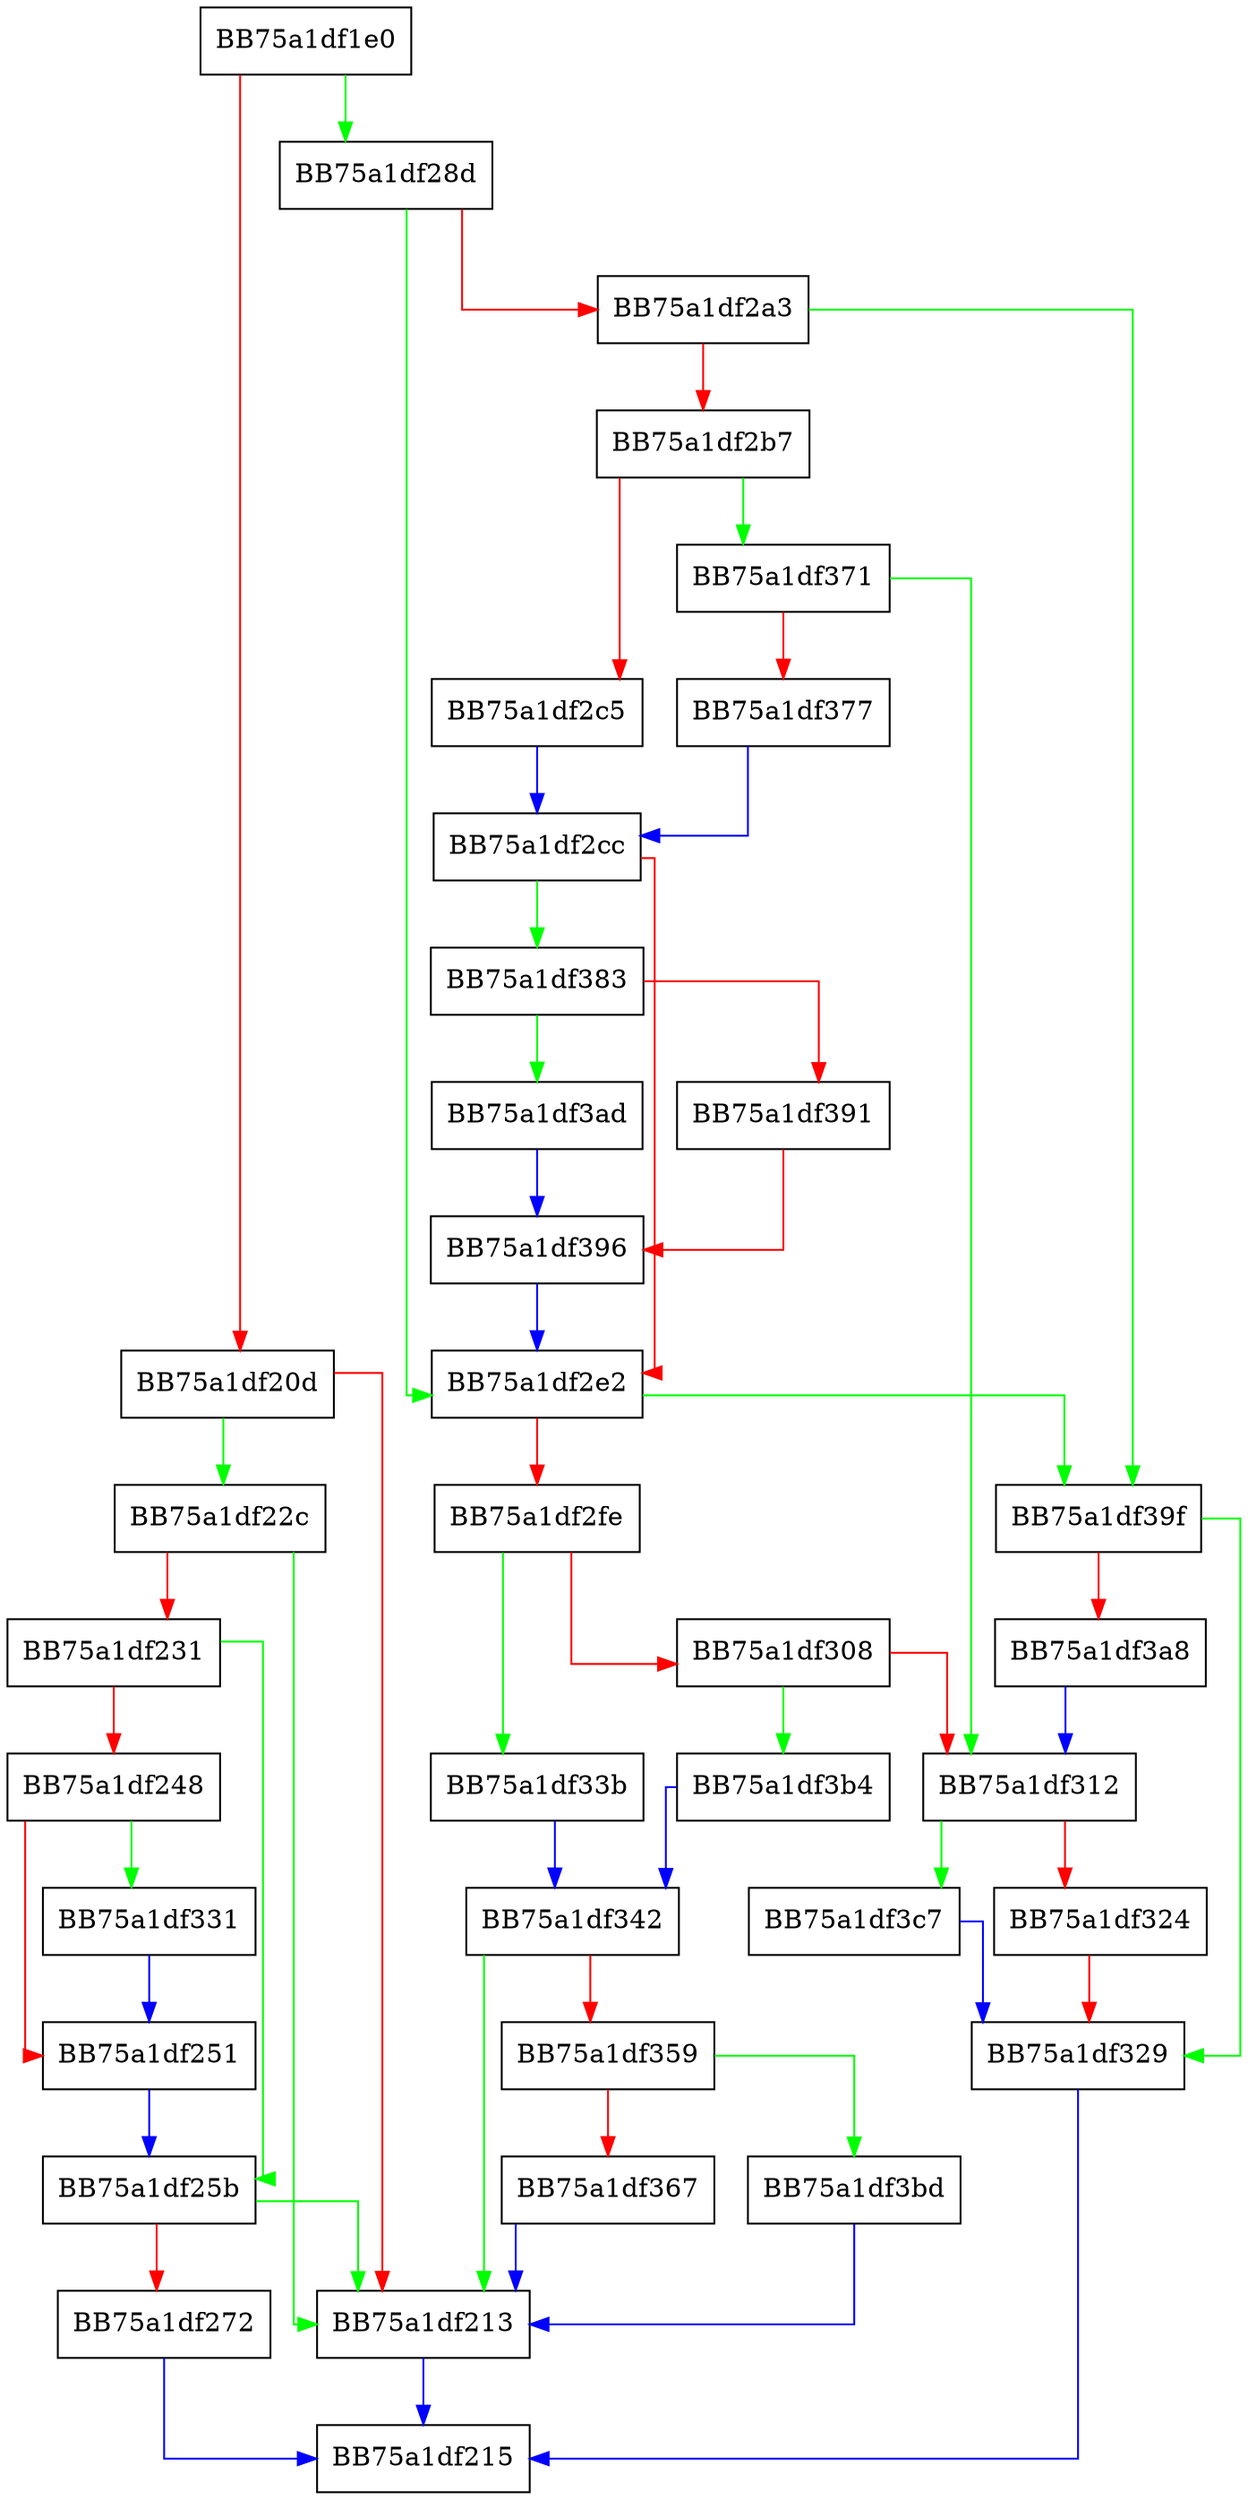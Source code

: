 digraph Start {
  node [shape="box"];
  graph [splines=ortho];
  BB75a1df1e0 -> BB75a1df28d [color="green"];
  BB75a1df1e0 -> BB75a1df20d [color="red"];
  BB75a1df20d -> BB75a1df22c [color="green"];
  BB75a1df20d -> BB75a1df213 [color="red"];
  BB75a1df213 -> BB75a1df215 [color="blue"];
  BB75a1df22c -> BB75a1df213 [color="green"];
  BB75a1df22c -> BB75a1df231 [color="red"];
  BB75a1df231 -> BB75a1df25b [color="green"];
  BB75a1df231 -> BB75a1df248 [color="red"];
  BB75a1df248 -> BB75a1df331 [color="green"];
  BB75a1df248 -> BB75a1df251 [color="red"];
  BB75a1df251 -> BB75a1df25b [color="blue"];
  BB75a1df25b -> BB75a1df213 [color="green"];
  BB75a1df25b -> BB75a1df272 [color="red"];
  BB75a1df272 -> BB75a1df215 [color="blue"];
  BB75a1df28d -> BB75a1df2e2 [color="green"];
  BB75a1df28d -> BB75a1df2a3 [color="red"];
  BB75a1df2a3 -> BB75a1df39f [color="green"];
  BB75a1df2a3 -> BB75a1df2b7 [color="red"];
  BB75a1df2b7 -> BB75a1df371 [color="green"];
  BB75a1df2b7 -> BB75a1df2c5 [color="red"];
  BB75a1df2c5 -> BB75a1df2cc [color="blue"];
  BB75a1df2cc -> BB75a1df383 [color="green"];
  BB75a1df2cc -> BB75a1df2e2 [color="red"];
  BB75a1df2e2 -> BB75a1df39f [color="green"];
  BB75a1df2e2 -> BB75a1df2fe [color="red"];
  BB75a1df2fe -> BB75a1df33b [color="green"];
  BB75a1df2fe -> BB75a1df308 [color="red"];
  BB75a1df308 -> BB75a1df3b4 [color="green"];
  BB75a1df308 -> BB75a1df312 [color="red"];
  BB75a1df312 -> BB75a1df3c7 [color="green"];
  BB75a1df312 -> BB75a1df324 [color="red"];
  BB75a1df324 -> BB75a1df329 [color="red"];
  BB75a1df329 -> BB75a1df215 [color="blue"];
  BB75a1df331 -> BB75a1df251 [color="blue"];
  BB75a1df33b -> BB75a1df342 [color="blue"];
  BB75a1df342 -> BB75a1df213 [color="green"];
  BB75a1df342 -> BB75a1df359 [color="red"];
  BB75a1df359 -> BB75a1df3bd [color="green"];
  BB75a1df359 -> BB75a1df367 [color="red"];
  BB75a1df367 -> BB75a1df213 [color="blue"];
  BB75a1df371 -> BB75a1df312 [color="green"];
  BB75a1df371 -> BB75a1df377 [color="red"];
  BB75a1df377 -> BB75a1df2cc [color="blue"];
  BB75a1df383 -> BB75a1df3ad [color="green"];
  BB75a1df383 -> BB75a1df391 [color="red"];
  BB75a1df391 -> BB75a1df396 [color="red"];
  BB75a1df396 -> BB75a1df2e2 [color="blue"];
  BB75a1df39f -> BB75a1df329 [color="green"];
  BB75a1df39f -> BB75a1df3a8 [color="red"];
  BB75a1df3a8 -> BB75a1df312 [color="blue"];
  BB75a1df3ad -> BB75a1df396 [color="blue"];
  BB75a1df3b4 -> BB75a1df342 [color="blue"];
  BB75a1df3bd -> BB75a1df213 [color="blue"];
  BB75a1df3c7 -> BB75a1df329 [color="blue"];
}
